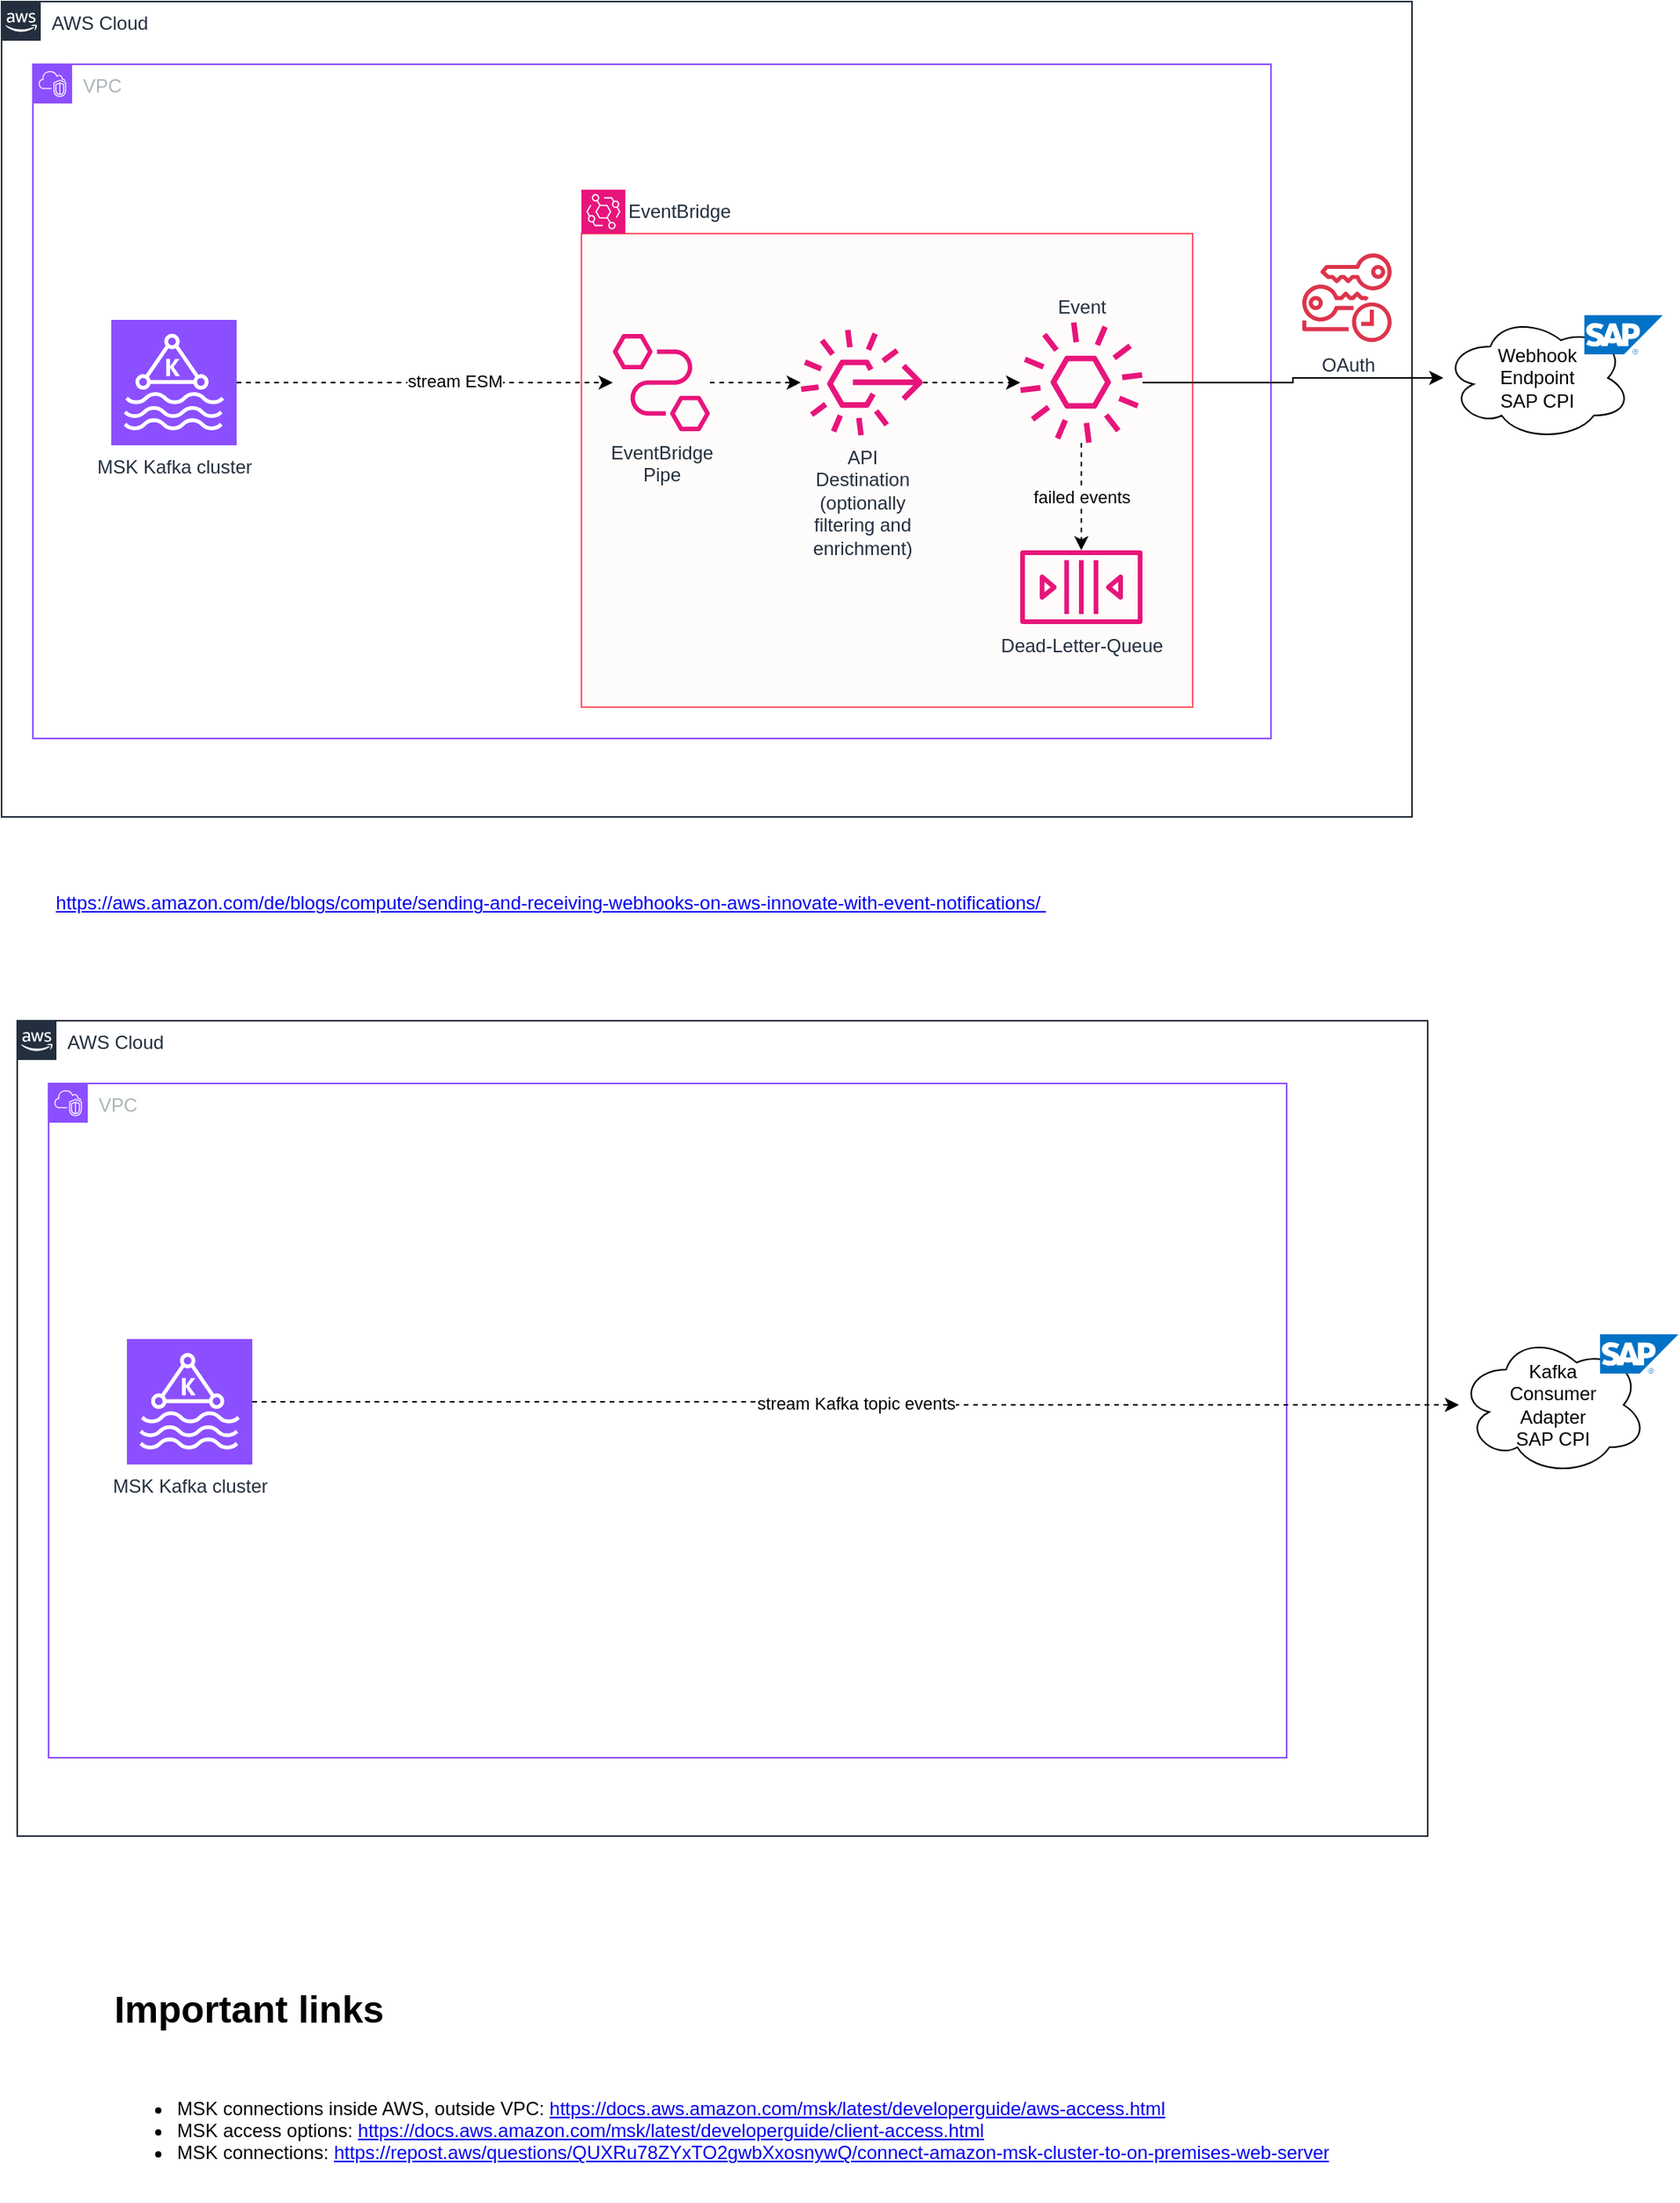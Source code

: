 <mxfile version="24.3.1" type="github">
  <diagram name="Seite-1" id="9gBseFmb6cs3R7AxfvP6">
    <mxGraphModel dx="1194" dy="790" grid="1" gridSize="10" guides="1" tooltips="1" connect="1" arrows="1" fold="1" page="1" pageScale="1" pageWidth="827" pageHeight="1169" math="0" shadow="0">
      <root>
        <mxCell id="0" />
        <mxCell id="1" parent="0" />
        <mxCell id="xsF1oiGSLqGWLh3Dt7cL-21" value="AWS Cloud" style="points=[[0,0],[0.25,0],[0.5,0],[0.75,0],[1,0],[1,0.25],[1,0.5],[1,0.75],[1,1],[0.75,1],[0.5,1],[0.25,1],[0,1],[0,0.75],[0,0.5],[0,0.25]];outlineConnect=0;gradientColor=none;html=1;whiteSpace=wrap;fontSize=12;fontStyle=0;container=1;pointerEvents=0;collapsible=0;recursiveResize=0;shape=mxgraph.aws4.group;grIcon=mxgraph.aws4.group_aws_cloud_alt;strokeColor=#232F3E;fillColor=none;verticalAlign=top;align=left;spacingLeft=30;fontColor=#232F3E;dashed=0;" parent="1" vertex="1">
          <mxGeometry x="10" y="10" width="900" height="520" as="geometry" />
        </mxCell>
        <mxCell id="xsF1oiGSLqGWLh3Dt7cL-1" value="VPC" style="points=[[0,0],[0.25,0],[0.5,0],[0.75,0],[1,0],[1,0.25],[1,0.5],[1,0.75],[1,1],[0.75,1],[0.5,1],[0.25,1],[0,1],[0,0.75],[0,0.5],[0,0.25]];outlineConnect=0;gradientColor=none;html=1;whiteSpace=wrap;fontSize=12;fontStyle=0;container=1;pointerEvents=0;collapsible=0;recursiveResize=0;shape=mxgraph.aws4.group;grIcon=mxgraph.aws4.group_vpc2;strokeColor=#8C4FFF;fillColor=none;verticalAlign=top;align=left;spacingLeft=30;fontColor=#AAB7B8;dashed=0;" parent="1" vertex="1">
          <mxGeometry x="30" y="50" width="790" height="430" as="geometry" />
        </mxCell>
        <mxCell id="xsF1oiGSLqGWLh3Dt7cL-10" value="" style="rounded=0;whiteSpace=wrap;html=1;fillColor=#fefbfb;strokeColor=#ff5768;" parent="xsF1oiGSLqGWLh3Dt7cL-1" vertex="1">
          <mxGeometry x="350" y="108" width="390" height="302" as="geometry" />
        </mxCell>
        <mxCell id="xsF1oiGSLqGWLh3Dt7cL-4" style="edgeStyle=orthogonalEdgeStyle;rounded=0;orthogonalLoop=1;jettySize=auto;html=1;dashed=1;" parent="xsF1oiGSLqGWLh3Dt7cL-1" source="xsF1oiGSLqGWLh3Dt7cL-2" target="xsF1oiGSLqGWLh3Dt7cL-5" edge="1">
          <mxGeometry relative="1" as="geometry">
            <mxPoint x="350" y="160" as="targetPoint" />
          </mxGeometry>
        </mxCell>
        <mxCell id="xsF1oiGSLqGWLh3Dt7cL-13" value="stream ESM" style="edgeLabel;html=1;align=center;verticalAlign=middle;resizable=0;points=[];" parent="xsF1oiGSLqGWLh3Dt7cL-4" vertex="1" connectable="0">
          <mxGeometry x="0.159" y="1" relative="1" as="geometry">
            <mxPoint as="offset" />
          </mxGeometry>
        </mxCell>
        <mxCell id="xsF1oiGSLqGWLh3Dt7cL-2" value="MSK Kafka cluster" style="sketch=0;points=[[0,0,0],[0.25,0,0],[0.5,0,0],[0.75,0,0],[1,0,0],[0,1,0],[0.25,1,0],[0.5,1,0],[0.75,1,0],[1,1,0],[0,0.25,0],[0,0.5,0],[0,0.75,0],[1,0.25,0],[1,0.5,0],[1,0.75,0]];outlineConnect=0;fontColor=#232F3E;fillColor=#8C4FFF;strokeColor=#ffffff;dashed=0;verticalLabelPosition=bottom;verticalAlign=top;align=center;html=1;fontSize=12;fontStyle=0;aspect=fixed;shape=mxgraph.aws4.resourceIcon;resIcon=mxgraph.aws4.managed_streaming_for_kafka;" parent="xsF1oiGSLqGWLh3Dt7cL-1" vertex="1">
          <mxGeometry x="50" y="163" width="80" height="80" as="geometry" />
        </mxCell>
        <mxCell id="xsF1oiGSLqGWLh3Dt7cL-7" value="EventBridge" style="sketch=0;points=[[0,0,0],[0.25,0,0],[0.5,0,0],[0.75,0,0],[1,0,0],[0,1,0],[0.25,1,0],[0.5,1,0],[0.75,1,0],[1,1,0],[0,0.25,0],[0,0.5,0],[0,0.75,0],[1,0.25,0],[1,0.5,0],[1,0.75,0]];outlineConnect=0;fontColor=#232F3E;fillColor=#E7157B;strokeColor=#ffffff;dashed=0;verticalLabelPosition=middle;verticalAlign=middle;align=left;html=1;fontSize=12;fontStyle=0;aspect=fixed;shape=mxgraph.aws4.resourceIcon;resIcon=mxgraph.aws4.eventbridge;labelPosition=right;" parent="xsF1oiGSLqGWLh3Dt7cL-1" vertex="1">
          <mxGeometry x="350" y="80" width="28" height="28" as="geometry" />
        </mxCell>
        <mxCell id="xsF1oiGSLqGWLh3Dt7cL-18" style="edgeStyle=orthogonalEdgeStyle;rounded=0;orthogonalLoop=1;jettySize=auto;html=1;dashed=1;" parent="xsF1oiGSLqGWLh3Dt7cL-1" source="xsF1oiGSLqGWLh3Dt7cL-5" target="xsF1oiGSLqGWLh3Dt7cL-17" edge="1">
          <mxGeometry relative="1" as="geometry" />
        </mxCell>
        <mxCell id="xsF1oiGSLqGWLh3Dt7cL-5" value="EventBridge&lt;br&gt;Pipe" style="sketch=0;outlineConnect=0;fontColor=#232F3E;gradientColor=none;fillColor=#E7157B;strokeColor=none;dashed=0;verticalLabelPosition=bottom;verticalAlign=top;align=center;html=1;fontSize=12;fontStyle=0;aspect=fixed;pointerEvents=1;shape=mxgraph.aws4.eventbridge_pipes;" parent="xsF1oiGSLqGWLh3Dt7cL-1" vertex="1">
          <mxGeometry x="370" y="172" width="62" height="62" as="geometry" />
        </mxCell>
        <mxCell id="xsF1oiGSLqGWLh3Dt7cL-9" value="Dead-Letter-Queue" style="sketch=0;outlineConnect=0;fontColor=#232F3E;gradientColor=none;fillColor=#E7157B;strokeColor=none;dashed=0;verticalLabelPosition=bottom;verticalAlign=top;align=center;html=1;fontSize=12;fontStyle=0;aspect=fixed;pointerEvents=1;shape=mxgraph.aws4.queue;" parent="xsF1oiGSLqGWLh3Dt7cL-1" vertex="1">
          <mxGeometry x="630" y="310" width="78" height="47" as="geometry" />
        </mxCell>
        <mxCell id="xsF1oiGSLqGWLh3Dt7cL-14" value="failed events" style="edgeStyle=orthogonalEdgeStyle;rounded=0;orthogonalLoop=1;jettySize=auto;html=1;dashed=1;" parent="xsF1oiGSLqGWLh3Dt7cL-1" source="xsF1oiGSLqGWLh3Dt7cL-8" target="xsF1oiGSLqGWLh3Dt7cL-9" edge="1">
          <mxGeometry relative="1" as="geometry" />
        </mxCell>
        <mxCell id="xsF1oiGSLqGWLh3Dt7cL-8" value="Event" style="sketch=0;outlineConnect=0;fontColor=#232F3E;gradientColor=none;fillColor=#E7157B;strokeColor=none;dashed=0;verticalLabelPosition=top;verticalAlign=bottom;align=center;html=1;fontSize=12;fontStyle=0;aspect=fixed;pointerEvents=1;shape=mxgraph.aws4.event;labelPosition=center;" parent="xsF1oiGSLqGWLh3Dt7cL-1" vertex="1">
          <mxGeometry x="630" y="164" width="78" height="78" as="geometry" />
        </mxCell>
        <mxCell id="xsF1oiGSLqGWLh3Dt7cL-19" style="edgeStyle=orthogonalEdgeStyle;rounded=0;orthogonalLoop=1;jettySize=auto;html=1;dashed=1;" parent="xsF1oiGSLqGWLh3Dt7cL-1" source="xsF1oiGSLqGWLh3Dt7cL-17" target="xsF1oiGSLqGWLh3Dt7cL-8" edge="1">
          <mxGeometry relative="1" as="geometry" />
        </mxCell>
        <mxCell id="xsF1oiGSLqGWLh3Dt7cL-17" value="API&lt;br&gt;Destination&lt;br&gt;(optionally&lt;br&gt;filtering and&lt;br&gt;enrichment)" style="sketch=0;outlineConnect=0;fontColor=#232F3E;gradientColor=none;fillColor=#E7157B;strokeColor=none;dashed=0;verticalLabelPosition=bottom;verticalAlign=top;align=center;html=1;fontSize=12;fontStyle=0;aspect=fixed;pointerEvents=1;shape=mxgraph.aws4.rule_3;" parent="xsF1oiGSLqGWLh3Dt7cL-1" vertex="1">
          <mxGeometry x="490" y="169" width="78" height="68" as="geometry" />
        </mxCell>
        <mxCell id="xsF1oiGSLqGWLh3Dt7cL-6" value="&lt;a href=&quot;https://aws.amazon.com/de/blogs/compute/sending-and-receiving-webhooks-on-aws-innovate-with-event-notifications/&quot;&gt;https://aws.amazon.com/de/blogs/compute/sending-and-receiving-webhooks-on-aws-innovate-with-event-notifications/&amp;nbsp;&lt;/a&gt;" style="text;html=1;align=center;verticalAlign=middle;resizable=0;points=[];autosize=1;strokeColor=none;fillColor=none;" parent="1" vertex="1">
          <mxGeometry x="30" y="570" width="660" height="30" as="geometry" />
        </mxCell>
        <mxCell id="xsF1oiGSLqGWLh3Dt7cL-15" value="OAuth" style="sketch=0;outlineConnect=0;fontColor=#232F3E;gradientColor=none;fillColor=#DD344C;strokeColor=none;dashed=0;verticalLabelPosition=bottom;verticalAlign=top;align=center;html=1;fontSize=12;fontStyle=0;aspect=fixed;pointerEvents=1;shape=mxgraph.aws4.temporary_security_credential;" parent="1" vertex="1">
          <mxGeometry x="840" y="170" width="57" height="57.74" as="geometry" />
        </mxCell>
        <mxCell id="xsF1oiGSLqGWLh3Dt7cL-25" value="" style="group" parent="1" vertex="1" connectable="0">
          <mxGeometry x="930" y="210" width="140" height="80" as="geometry" />
        </mxCell>
        <mxCell id="xsF1oiGSLqGWLh3Dt7cL-22" value="Webhook&lt;br&gt;Endpoint&lt;br&gt;SAP CPI" style="ellipse;shape=cloud;whiteSpace=wrap;html=1;" parent="xsF1oiGSLqGWLh3Dt7cL-25" vertex="1">
          <mxGeometry width="120" height="80" as="geometry" />
        </mxCell>
        <mxCell id="xsF1oiGSLqGWLh3Dt7cL-23" value="" style="image;sketch=0;aspect=fixed;html=1;points=[];align=center;fontSize=12;image=img/lib/mscae/SAP_HANA_on_Azure.svg;" parent="xsF1oiGSLqGWLh3Dt7cL-25" vertex="1">
          <mxGeometry x="90" width="50" height="25" as="geometry" />
        </mxCell>
        <mxCell id="xsF1oiGSLqGWLh3Dt7cL-28" style="edgeStyle=orthogonalEdgeStyle;rounded=0;orthogonalLoop=1;jettySize=auto;html=1;" parent="1" source="xsF1oiGSLqGWLh3Dt7cL-8" target="xsF1oiGSLqGWLh3Dt7cL-22" edge="1">
          <mxGeometry relative="1" as="geometry" />
        </mxCell>
        <mxCell id="SNf_6K4dKlAjUUL_hObO-1" value="AWS Cloud" style="points=[[0,0],[0.25,0],[0.5,0],[0.75,0],[1,0],[1,0.25],[1,0.5],[1,0.75],[1,1],[0.75,1],[0.5,1],[0.25,1],[0,1],[0,0.75],[0,0.5],[0,0.25]];outlineConnect=0;gradientColor=none;html=1;whiteSpace=wrap;fontSize=12;fontStyle=0;container=1;pointerEvents=0;collapsible=0;recursiveResize=0;shape=mxgraph.aws4.group;grIcon=mxgraph.aws4.group_aws_cloud_alt;strokeColor=#232F3E;fillColor=none;verticalAlign=top;align=left;spacingLeft=30;fontColor=#232F3E;dashed=0;" vertex="1" parent="1">
          <mxGeometry x="20" y="660" width="900" height="520" as="geometry" />
        </mxCell>
        <mxCell id="SNf_6K4dKlAjUUL_hObO-2" value="VPC" style="points=[[0,0],[0.25,0],[0.5,0],[0.75,0],[1,0],[1,0.25],[1,0.5],[1,0.75],[1,1],[0.75,1],[0.5,1],[0.25,1],[0,1],[0,0.75],[0,0.5],[0,0.25]];outlineConnect=0;gradientColor=none;html=1;whiteSpace=wrap;fontSize=12;fontStyle=0;container=1;pointerEvents=0;collapsible=0;recursiveResize=0;shape=mxgraph.aws4.group;grIcon=mxgraph.aws4.group_vpc2;strokeColor=#8C4FFF;fillColor=none;verticalAlign=top;align=left;spacingLeft=30;fontColor=#AAB7B8;dashed=0;" vertex="1" parent="1">
          <mxGeometry x="40" y="700" width="790" height="430" as="geometry" />
        </mxCell>
        <mxCell id="SNf_6K4dKlAjUUL_hObO-6" value="MSK Kafka cluster" style="sketch=0;points=[[0,0,0],[0.25,0,0],[0.5,0,0],[0.75,0,0],[1,0,0],[0,1,0],[0.25,1,0],[0.5,1,0],[0.75,1,0],[1,1,0],[0,0.25,0],[0,0.5,0],[0,0.75,0],[1,0.25,0],[1,0.5,0],[1,0.75,0]];outlineConnect=0;fontColor=#232F3E;fillColor=#8C4FFF;strokeColor=#ffffff;dashed=0;verticalLabelPosition=bottom;verticalAlign=top;align=center;html=1;fontSize=12;fontStyle=0;aspect=fixed;shape=mxgraph.aws4.resourceIcon;resIcon=mxgraph.aws4.managed_streaming_for_kafka;" vertex="1" parent="SNf_6K4dKlAjUUL_hObO-2">
          <mxGeometry x="50" y="163" width="80" height="80" as="geometry" />
        </mxCell>
        <mxCell id="SNf_6K4dKlAjUUL_hObO-16" value="" style="group" vertex="1" connectable="0" parent="1">
          <mxGeometry x="940" y="860" width="140" height="90" as="geometry" />
        </mxCell>
        <mxCell id="SNf_6K4dKlAjUUL_hObO-17" value="Kafka&lt;br&gt;Consumer&lt;br&gt;Adapter&lt;br&gt;SAP CPI" style="ellipse;shape=cloud;whiteSpace=wrap;html=1;" vertex="1" parent="SNf_6K4dKlAjUUL_hObO-16">
          <mxGeometry width="120" height="90" as="geometry" />
        </mxCell>
        <mxCell id="SNf_6K4dKlAjUUL_hObO-18" value="" style="image;sketch=0;aspect=fixed;html=1;points=[];align=center;fontSize=12;image=img/lib/mscae/SAP_HANA_on_Azure.svg;" vertex="1" parent="SNf_6K4dKlAjUUL_hObO-16">
          <mxGeometry x="90" width="50" height="25" as="geometry" />
        </mxCell>
        <mxCell id="SNf_6K4dKlAjUUL_hObO-20" value="stream Kafka topic events" style="edgeStyle=orthogonalEdgeStyle;rounded=0;orthogonalLoop=1;jettySize=auto;html=1;dashed=1;" edge="1" parent="1" source="SNf_6K4dKlAjUUL_hObO-6" target="SNf_6K4dKlAjUUL_hObO-17">
          <mxGeometry relative="1" as="geometry" />
        </mxCell>
        <mxCell id="SNf_6K4dKlAjUUL_hObO-21" value="&lt;h1 style=&quot;margin-top: 0px;&quot;&gt;&lt;span style=&quot;background-color: initial;&quot;&gt;Important links&lt;br&gt;&lt;/span&gt;&lt;span style=&quot;background-color: initial; font-size: 12px; font-weight: normal;&quot;&gt;&lt;br&gt;&lt;ul&gt;&lt;li&gt;MSK connections inside AWS, outside VPC:&amp;nbsp;&lt;a href=&quot;https://docs.aws.amazon.com/msk/latest/developerguide/aws-access.html&quot;&gt;https://docs.aws.amazon.com/msk/latest/developerguide/aws-access.html&lt;/a&gt;&lt;/li&gt;&lt;li&gt;MSK access options:&amp;nbsp;&lt;a href=&quot;https://docs.aws.amazon.com/msk/latest/developerguide/client-access.html&quot;&gt;https://docs.aws.amazon.com/msk/latest/developerguide/client-access.html&lt;/a&gt;&lt;/li&gt;&lt;li&gt;MSK connections:&amp;nbsp;&lt;a href=&quot;https://repost.aws/questions/QUXRu78ZYxTO2gwbXxosnywQ/connect-amazon-msk-cluster-to-on-premises-web-server&quot;&gt;https://repost.aws/questions/QUXRu78ZYxTO2gwbXxosnywQ/connect-amazon-msk-cluster-to-on-premises-web-server&lt;/a&gt;&lt;/li&gt;&lt;/ul&gt;&lt;/span&gt;&lt;/h1&gt;" style="text;html=1;whiteSpace=wrap;overflow=hidden;rounded=0;" vertex="1" parent="1">
          <mxGeometry x="80" y="1270" width="960" height="140" as="geometry" />
        </mxCell>
      </root>
    </mxGraphModel>
  </diagram>
</mxfile>
